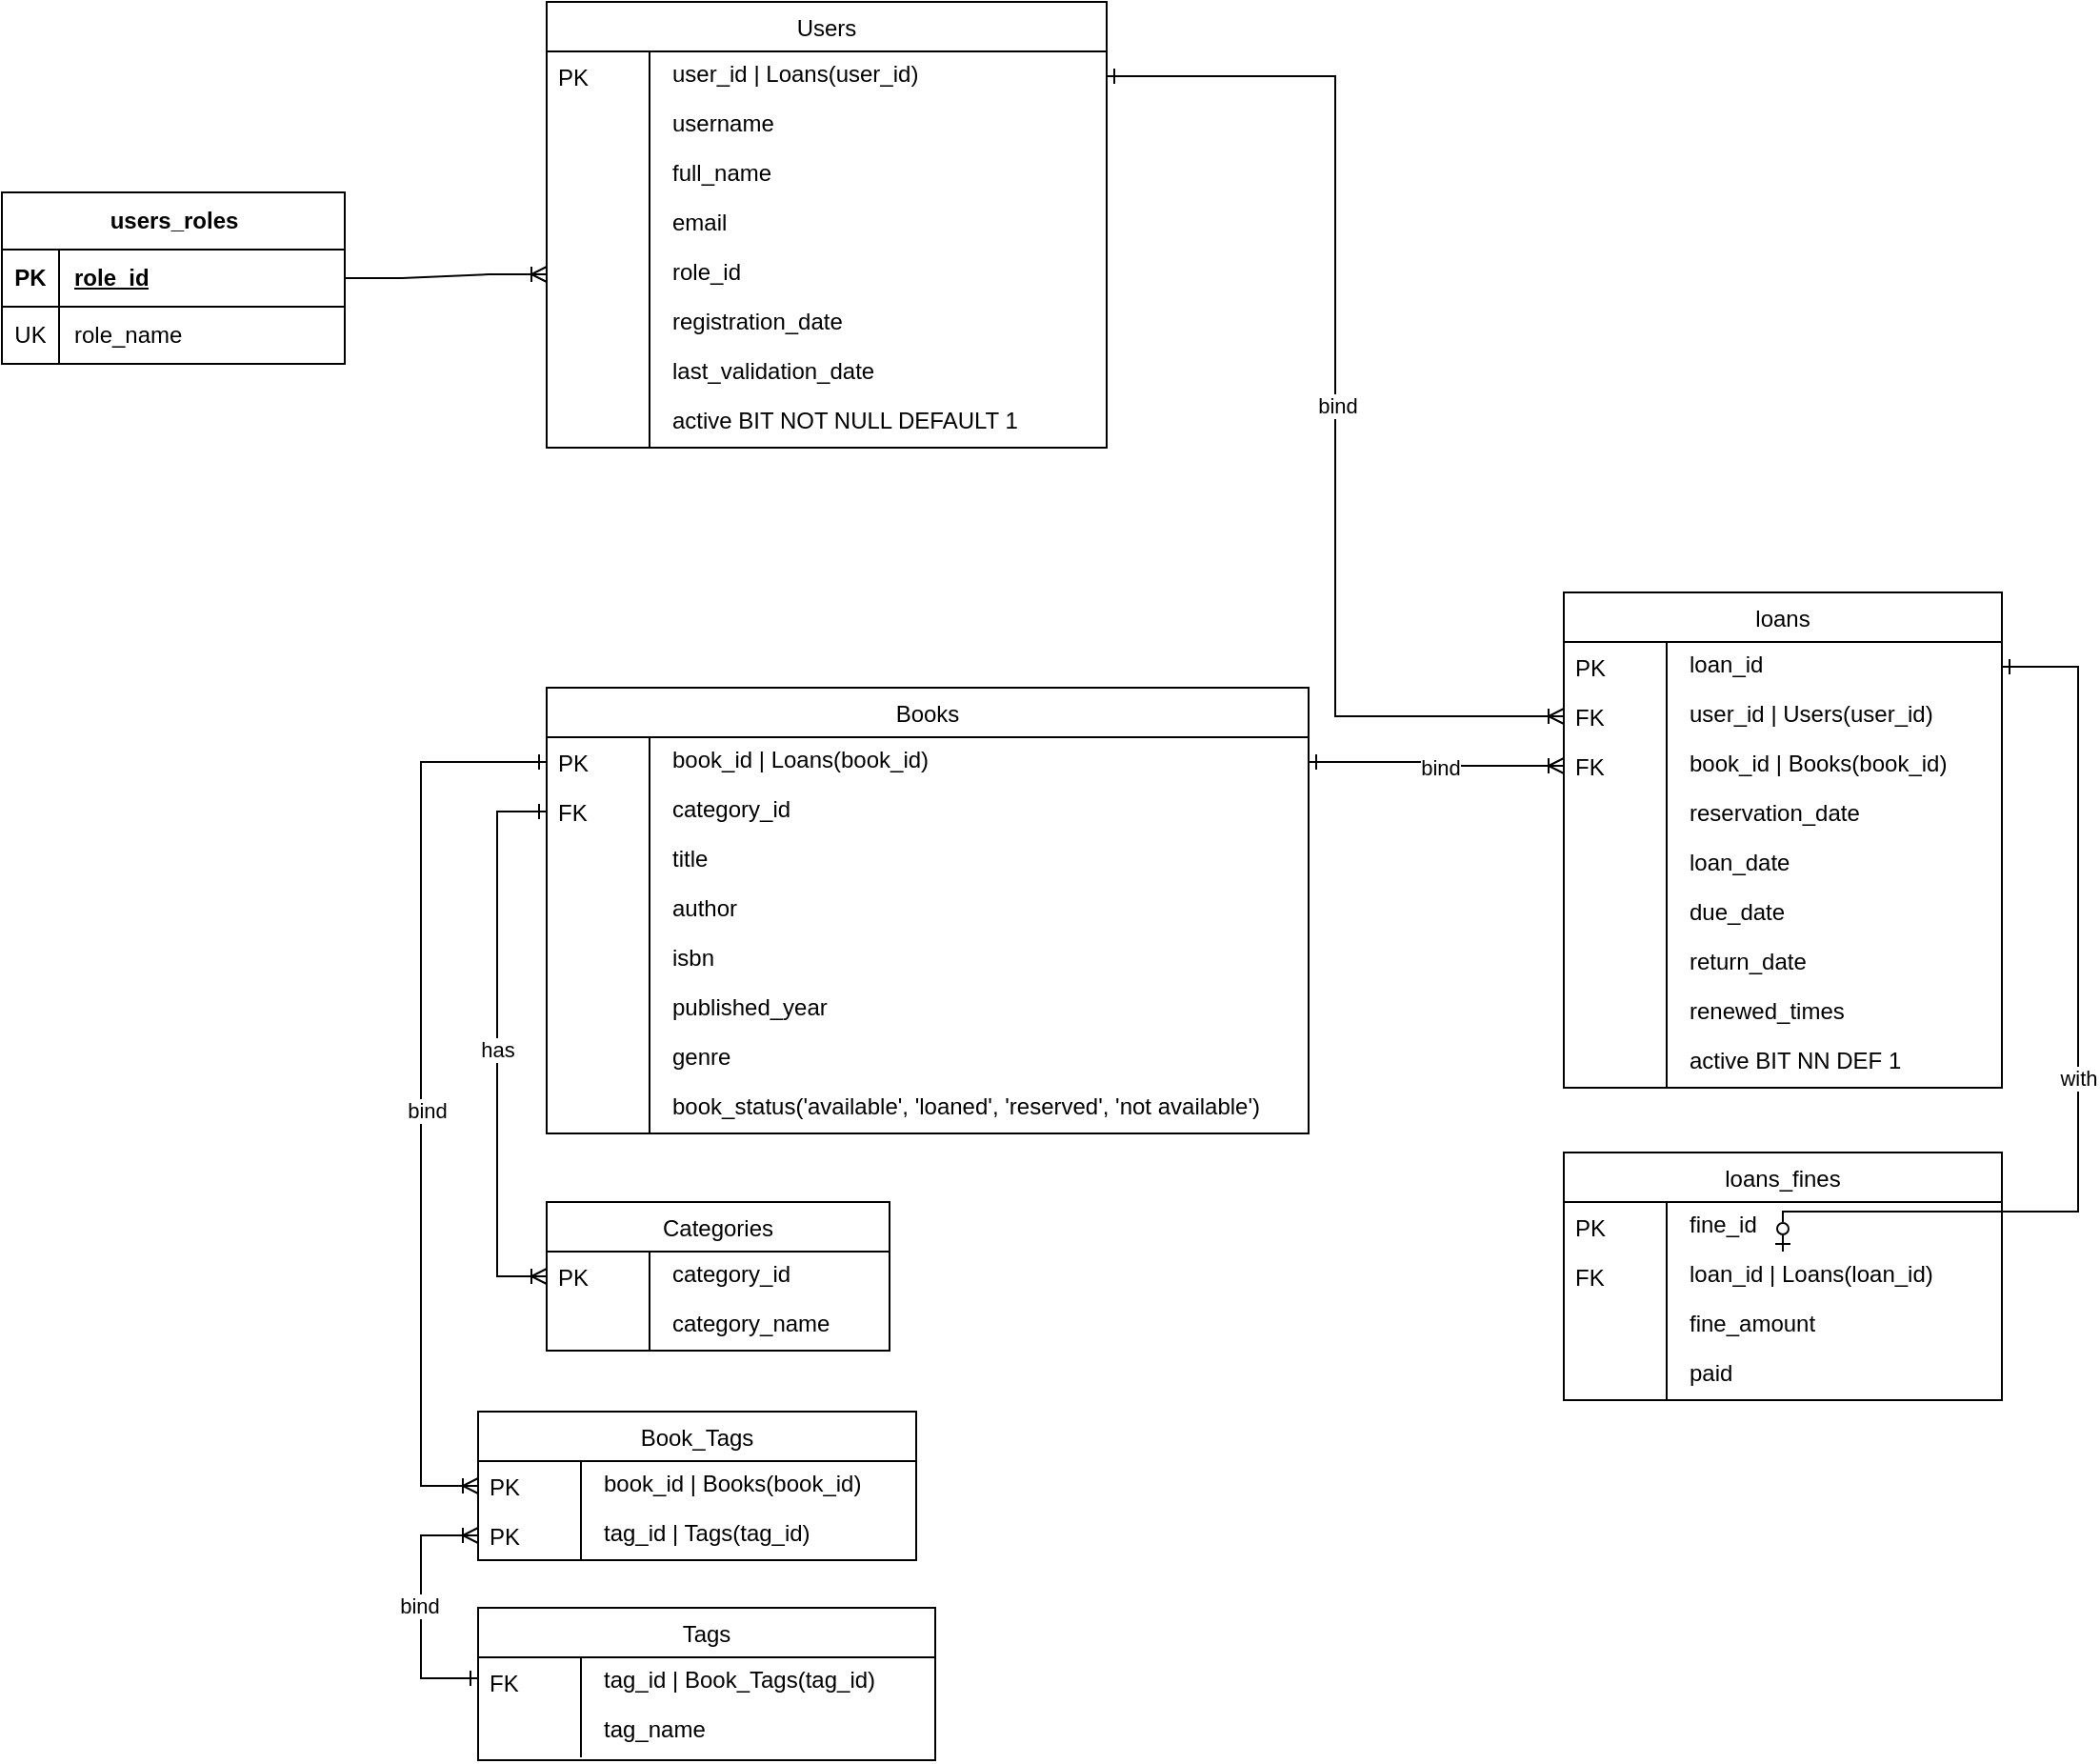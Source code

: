 <mxfile version="22.1.4" type="github">
  <diagram name="Page-1" id="wPOBaZBZE7tNI7YUTWre">
    <mxGraphModel dx="1365" dy="865" grid="1" gridSize="10" guides="1" tooltips="1" connect="1" arrows="1" fold="1" page="1" pageScale="1" pageWidth="850" pageHeight="1100" math="0" shadow="0">
      <root>
        <mxCell id="0" />
        <mxCell id="1" parent="0" />
        <mxCell id="IFfx8L1EMS8ojiexpwJk-1" value="Users" style="swimlane;fontStyle=0;childLayout=stackLayout;horizontal=1;startSize=26;fillColor=default;horizontalStack=0;resizeParent=1;resizeLast=0;collapsible=1;marginBottom=0;swimlaneFillColor=default;align=center;" parent="1" vertex="1">
          <mxGeometry x="556" y="30" width="294" height="234" as="geometry" />
        </mxCell>
        <mxCell id="IFfx8L1EMS8ojiexpwJk-2" value="user_id | Loans(user_id)" style="shape=partialRectangle;top=0;left=0;right=0;bottom=0;align=left;verticalAlign=top;spacingTop=-2;fillColor=none;spacingLeft=64;spacingRight=4;overflow=hidden;rotatable=0;points=[[0,0.5],[1,0.5]];portConstraint=eastwest;dropTarget=0;" parent="IFfx8L1EMS8ojiexpwJk-1" vertex="1">
          <mxGeometry y="26" width="294" height="26" as="geometry" />
        </mxCell>
        <mxCell id="IFfx8L1EMS8ojiexpwJk-3" value="PK" style="shape=partialRectangle;top=0;left=0;bottom=0;fillColor=none;align=left;verticalAlign=middle;spacingLeft=4;spacingRight=4;overflow=hidden;rotatable=180;points=[];portConstraint=eastwest;part=1;" parent="IFfx8L1EMS8ojiexpwJk-2" vertex="1" connectable="0">
          <mxGeometry width="54" height="26" as="geometry" />
        </mxCell>
        <mxCell id="IFfx8L1EMS8ojiexpwJk-4" value="username" style="shape=partialRectangle;top=0;left=0;right=0;bottom=0;align=left;verticalAlign=top;spacingTop=-2;fillColor=none;spacingLeft=64;spacingRight=4;overflow=hidden;rotatable=0;points=[[0,0.5],[1,0.5]];portConstraint=eastwest;dropTarget=0;" parent="IFfx8L1EMS8ojiexpwJk-1" vertex="1">
          <mxGeometry y="52" width="294" height="26" as="geometry" />
        </mxCell>
        <mxCell id="IFfx8L1EMS8ojiexpwJk-5" value="" style="shape=partialRectangle;top=0;left=0;bottom=0;fillColor=none;align=left;verticalAlign=middle;spacingLeft=4;spacingRight=4;overflow=hidden;rotatable=180;points=[];portConstraint=eastwest;part=1;" parent="IFfx8L1EMS8ojiexpwJk-4" vertex="1" connectable="0">
          <mxGeometry width="54" height="26" as="geometry" />
        </mxCell>
        <mxCell id="IFfx8L1EMS8ojiexpwJk-6" value="full_name" style="shape=partialRectangle;top=0;left=0;right=0;bottom=0;align=left;verticalAlign=top;spacingTop=-2;fillColor=none;spacingLeft=64;spacingRight=4;overflow=hidden;rotatable=0;points=[[0,0.5],[1,0.5]];portConstraint=eastwest;dropTarget=0;" parent="IFfx8L1EMS8ojiexpwJk-1" vertex="1">
          <mxGeometry y="78" width="294" height="26" as="geometry" />
        </mxCell>
        <mxCell id="IFfx8L1EMS8ojiexpwJk-7" value="" style="shape=partialRectangle;top=0;left=0;bottom=0;fillColor=none;align=left;verticalAlign=middle;spacingLeft=4;spacingRight=4;overflow=hidden;rotatable=180;points=[];portConstraint=eastwest;part=1;" parent="IFfx8L1EMS8ojiexpwJk-6" vertex="1" connectable="0">
          <mxGeometry width="54" height="26" as="geometry" />
        </mxCell>
        <mxCell id="IFfx8L1EMS8ojiexpwJk-8" value="email" style="shape=partialRectangle;top=0;left=0;right=0;bottom=0;align=left;verticalAlign=top;spacingTop=-2;fillColor=none;spacingLeft=64;spacingRight=4;overflow=hidden;rotatable=0;points=[[0,0.5],[1,0.5]];portConstraint=eastwest;dropTarget=0;" parent="IFfx8L1EMS8ojiexpwJk-1" vertex="1">
          <mxGeometry y="104" width="294" height="26" as="geometry" />
        </mxCell>
        <mxCell id="IFfx8L1EMS8ojiexpwJk-9" value="" style="shape=partialRectangle;top=0;left=0;bottom=0;fillColor=none;align=left;verticalAlign=middle;spacingLeft=4;spacingRight=4;overflow=hidden;rotatable=180;points=[];portConstraint=eastwest;part=1;" parent="IFfx8L1EMS8ojiexpwJk-8" vertex="1" connectable="0">
          <mxGeometry width="54" height="26" as="geometry" />
        </mxCell>
        <mxCell id="IFfx8L1EMS8ojiexpwJk-12" value="role_id" style="shape=partialRectangle;top=0;left=0;right=0;bottom=0;align=left;verticalAlign=top;spacingTop=-2;fillColor=none;spacingLeft=64;spacingRight=4;overflow=hidden;rotatable=0;points=[[0,0.5],[1,0.5]];portConstraint=eastwest;dropTarget=0;" parent="IFfx8L1EMS8ojiexpwJk-1" vertex="1">
          <mxGeometry y="130" width="294" height="26" as="geometry" />
        </mxCell>
        <mxCell id="IFfx8L1EMS8ojiexpwJk-13" value="" style="shape=partialRectangle;top=0;left=0;bottom=0;fillColor=none;align=left;verticalAlign=middle;spacingLeft=4;spacingRight=4;overflow=hidden;rotatable=180;points=[];portConstraint=eastwest;part=1;" parent="IFfx8L1EMS8ojiexpwJk-12" vertex="1" connectable="0">
          <mxGeometry width="54" height="26" as="geometry" />
        </mxCell>
        <mxCell id="IFfx8L1EMS8ojiexpwJk-14" value="registration_date" style="shape=partialRectangle;top=0;left=0;right=0;bottom=0;align=left;verticalAlign=top;spacingTop=-2;fillColor=none;spacingLeft=64;spacingRight=4;overflow=hidden;rotatable=0;points=[[0,0.5],[1,0.5]];portConstraint=eastwest;dropTarget=0;" parent="IFfx8L1EMS8ojiexpwJk-1" vertex="1">
          <mxGeometry y="156" width="294" height="26" as="geometry" />
        </mxCell>
        <mxCell id="IFfx8L1EMS8ojiexpwJk-15" value="" style="shape=partialRectangle;top=0;left=0;bottom=0;fillColor=none;align=left;verticalAlign=middle;spacingLeft=4;spacingRight=4;overflow=hidden;rotatable=180;points=[];portConstraint=eastwest;part=1;" parent="IFfx8L1EMS8ojiexpwJk-14" vertex="1" connectable="0">
          <mxGeometry width="54" height="26" as="geometry" />
        </mxCell>
        <mxCell id="IFfx8L1EMS8ojiexpwJk-16" value="last_validation_date" style="shape=partialRectangle;top=0;left=0;right=0;bottom=0;align=left;verticalAlign=top;spacingTop=-2;fillColor=none;spacingLeft=64;spacingRight=4;overflow=hidden;rotatable=0;points=[[0,0.5],[1,0.5]];portConstraint=eastwest;dropTarget=0;" parent="IFfx8L1EMS8ojiexpwJk-1" vertex="1">
          <mxGeometry y="182" width="294" height="26" as="geometry" />
        </mxCell>
        <mxCell id="IFfx8L1EMS8ojiexpwJk-17" value="" style="shape=partialRectangle;top=0;left=0;bottom=0;fillColor=none;align=left;verticalAlign=middle;spacingLeft=4;spacingRight=4;overflow=hidden;rotatable=180;points=[];portConstraint=eastwest;part=1;" parent="IFfx8L1EMS8ojiexpwJk-16" vertex="1" connectable="0">
          <mxGeometry width="54" height="26" as="geometry" />
        </mxCell>
        <mxCell id="11Q7cU7Zq2iq46txpzJz-1" value="active BIT NOT NULL DEFAULT 1" style="shape=partialRectangle;top=0;left=0;right=0;bottom=0;align=left;verticalAlign=top;spacingTop=-2;fillColor=none;spacingLeft=64;spacingRight=4;overflow=hidden;rotatable=0;points=[[0,0.5],[1,0.5]];portConstraint=eastwest;dropTarget=0;" vertex="1" parent="IFfx8L1EMS8ojiexpwJk-1">
          <mxGeometry y="208" width="294" height="26" as="geometry" />
        </mxCell>
        <mxCell id="11Q7cU7Zq2iq46txpzJz-2" value="" style="shape=partialRectangle;top=0;left=0;bottom=0;fillColor=none;align=left;verticalAlign=middle;spacingLeft=4;spacingRight=4;overflow=hidden;rotatable=180;points=[];portConstraint=eastwest;part=1;" vertex="1" connectable="0" parent="11Q7cU7Zq2iq46txpzJz-1">
          <mxGeometry width="54" height="26" as="geometry" />
        </mxCell>
        <mxCell id="IFfx8L1EMS8ojiexpwJk-20" value="Books" style="swimlane;fontStyle=0;childLayout=stackLayout;horizontal=1;startSize=26;fillColor=default;horizontalStack=0;resizeParent=1;resizeLast=0;collapsible=1;marginBottom=0;swimlaneFillColor=default;align=center;" parent="1" vertex="1">
          <mxGeometry x="556" y="390" width="400" height="234" as="geometry" />
        </mxCell>
        <mxCell id="IFfx8L1EMS8ojiexpwJk-21" value="book_id | Loans(book_id)" style="shape=partialRectangle;top=0;left=0;right=0;bottom=0;align=left;verticalAlign=top;spacingTop=-2;fillColor=none;spacingLeft=64;spacingRight=4;overflow=hidden;rotatable=0;points=[[0,0.5],[1,0.5]];portConstraint=eastwest;dropTarget=0;" parent="IFfx8L1EMS8ojiexpwJk-20" vertex="1">
          <mxGeometry y="26" width="400" height="26" as="geometry" />
        </mxCell>
        <mxCell id="IFfx8L1EMS8ojiexpwJk-22" value="PK" style="shape=partialRectangle;top=0;left=0;bottom=0;fillColor=none;align=left;verticalAlign=middle;spacingLeft=4;spacingRight=4;overflow=hidden;rotatable=180;points=[];portConstraint=eastwest;part=1;" parent="IFfx8L1EMS8ojiexpwJk-21" vertex="1" connectable="0">
          <mxGeometry width="54" height="26" as="geometry" />
        </mxCell>
        <mxCell id="PrtX7hDFaPL1FRTSaG6n-14" value="category_id" style="shape=partialRectangle;top=0;left=0;right=0;bottom=0;align=left;verticalAlign=top;spacingTop=-2;fillColor=none;spacingLeft=64;spacingRight=4;overflow=hidden;rotatable=0;points=[[0,0.5],[1,0.5]];portConstraint=eastwest;dropTarget=0;" parent="IFfx8L1EMS8ojiexpwJk-20" vertex="1">
          <mxGeometry y="52" width="400" height="26" as="geometry" />
        </mxCell>
        <mxCell id="PrtX7hDFaPL1FRTSaG6n-15" value="FK" style="shape=partialRectangle;top=0;left=0;bottom=0;fillColor=none;align=left;verticalAlign=middle;spacingLeft=4;spacingRight=4;overflow=hidden;rotatable=180;points=[];portConstraint=eastwest;part=1;" parent="PrtX7hDFaPL1FRTSaG6n-14" vertex="1" connectable="0">
          <mxGeometry width="54" height="26" as="geometry" />
        </mxCell>
        <mxCell id="IFfx8L1EMS8ojiexpwJk-23" value="title" style="shape=partialRectangle;top=0;left=0;right=0;bottom=0;align=left;verticalAlign=top;spacingTop=-2;fillColor=none;spacingLeft=64;spacingRight=4;overflow=hidden;rotatable=0;points=[[0,0.5],[1,0.5]];portConstraint=eastwest;dropTarget=0;" parent="IFfx8L1EMS8ojiexpwJk-20" vertex="1">
          <mxGeometry y="78" width="400" height="26" as="geometry" />
        </mxCell>
        <mxCell id="IFfx8L1EMS8ojiexpwJk-24" value="" style="shape=partialRectangle;top=0;left=0;bottom=0;fillColor=none;align=left;verticalAlign=middle;spacingLeft=4;spacingRight=4;overflow=hidden;rotatable=180;points=[];portConstraint=eastwest;part=1;" parent="IFfx8L1EMS8ojiexpwJk-23" vertex="1" connectable="0">
          <mxGeometry width="54" height="26" as="geometry" />
        </mxCell>
        <mxCell id="IFfx8L1EMS8ojiexpwJk-25" value="author" style="shape=partialRectangle;top=0;left=0;right=0;bottom=0;align=left;verticalAlign=top;spacingTop=-2;fillColor=none;spacingLeft=64;spacingRight=4;overflow=hidden;rotatable=0;points=[[0,0.5],[1,0.5]];portConstraint=eastwest;dropTarget=0;" parent="IFfx8L1EMS8ojiexpwJk-20" vertex="1">
          <mxGeometry y="104" width="400" height="26" as="geometry" />
        </mxCell>
        <mxCell id="IFfx8L1EMS8ojiexpwJk-26" value="" style="shape=partialRectangle;top=0;left=0;bottom=0;fillColor=none;align=left;verticalAlign=middle;spacingLeft=4;spacingRight=4;overflow=hidden;rotatable=180;points=[];portConstraint=eastwest;part=1;" parent="IFfx8L1EMS8ojiexpwJk-25" vertex="1" connectable="0">
          <mxGeometry width="54" height="26" as="geometry" />
        </mxCell>
        <mxCell id="IFfx8L1EMS8ojiexpwJk-27" value="isbn" style="shape=partialRectangle;top=0;left=0;right=0;bottom=0;align=left;verticalAlign=top;spacingTop=-2;fillColor=none;spacingLeft=64;spacingRight=4;overflow=hidden;rotatable=0;points=[[0,0.5],[1,0.5]];portConstraint=eastwest;dropTarget=0;" parent="IFfx8L1EMS8ojiexpwJk-20" vertex="1">
          <mxGeometry y="130" width="400" height="26" as="geometry" />
        </mxCell>
        <mxCell id="IFfx8L1EMS8ojiexpwJk-28" value="" style="shape=partialRectangle;top=0;left=0;bottom=0;fillColor=none;align=left;verticalAlign=middle;spacingLeft=4;spacingRight=4;overflow=hidden;rotatable=180;points=[];portConstraint=eastwest;part=1;" parent="IFfx8L1EMS8ojiexpwJk-27" vertex="1" connectable="0">
          <mxGeometry width="54" height="26" as="geometry" />
        </mxCell>
        <mxCell id="IFfx8L1EMS8ojiexpwJk-29" value="published_year" style="shape=partialRectangle;top=0;left=0;right=0;bottom=0;align=left;verticalAlign=top;spacingTop=-2;fillColor=none;spacingLeft=64;spacingRight=4;overflow=hidden;rotatable=0;points=[[0,0.5],[1,0.5]];portConstraint=eastwest;dropTarget=0;" parent="IFfx8L1EMS8ojiexpwJk-20" vertex="1">
          <mxGeometry y="156" width="400" height="26" as="geometry" />
        </mxCell>
        <mxCell id="IFfx8L1EMS8ojiexpwJk-30" value="" style="shape=partialRectangle;top=0;left=0;bottom=0;fillColor=none;align=left;verticalAlign=middle;spacingLeft=4;spacingRight=4;overflow=hidden;rotatable=180;points=[];portConstraint=eastwest;part=1;" parent="IFfx8L1EMS8ojiexpwJk-29" vertex="1" connectable="0">
          <mxGeometry width="54" height="26" as="geometry" />
        </mxCell>
        <mxCell id="IFfx8L1EMS8ojiexpwJk-31" value="genre" style="shape=partialRectangle;top=0;left=0;right=0;bottom=0;align=left;verticalAlign=top;spacingTop=-2;fillColor=none;spacingLeft=64;spacingRight=4;overflow=hidden;rotatable=0;points=[[0,0.5],[1,0.5]];portConstraint=eastwest;dropTarget=0;" parent="IFfx8L1EMS8ojiexpwJk-20" vertex="1">
          <mxGeometry y="182" width="400" height="26" as="geometry" />
        </mxCell>
        <mxCell id="IFfx8L1EMS8ojiexpwJk-32" value="" style="shape=partialRectangle;top=0;left=0;bottom=0;fillColor=none;align=left;verticalAlign=middle;spacingLeft=4;spacingRight=4;overflow=hidden;rotatable=180;points=[];portConstraint=eastwest;part=1;" parent="IFfx8L1EMS8ojiexpwJk-31" vertex="1" connectable="0">
          <mxGeometry width="54" height="26" as="geometry" />
        </mxCell>
        <mxCell id="IFfx8L1EMS8ojiexpwJk-33" value="book_status(&#39;available&#39;, &#39;loaned&#39;, &#39;reserved&#39;, &#39;not available&#39;)" style="shape=partialRectangle;top=0;left=0;right=0;bottom=0;align=left;verticalAlign=top;spacingTop=-2;fillColor=none;spacingLeft=64;spacingRight=4;overflow=hidden;rotatable=0;points=[[0,0.5],[1,0.5]];portConstraint=eastwest;dropTarget=0;" parent="IFfx8L1EMS8ojiexpwJk-20" vertex="1">
          <mxGeometry y="208" width="400" height="26" as="geometry" />
        </mxCell>
        <mxCell id="IFfx8L1EMS8ojiexpwJk-34" value="" style="shape=partialRectangle;top=0;left=0;bottom=0;fillColor=none;align=left;verticalAlign=middle;spacingLeft=4;spacingRight=4;overflow=hidden;rotatable=180;points=[];portConstraint=eastwest;part=1;" parent="IFfx8L1EMS8ojiexpwJk-33" vertex="1" connectable="0">
          <mxGeometry width="54" height="26" as="geometry" />
        </mxCell>
        <mxCell id="IFfx8L1EMS8ojiexpwJk-37" value="loans" style="swimlane;fontStyle=0;childLayout=stackLayout;horizontal=1;startSize=26;fillColor=default;horizontalStack=0;resizeParent=1;resizeLast=0;collapsible=1;marginBottom=0;swimlaneFillColor=default;align=center;" parent="1" vertex="1">
          <mxGeometry x="1090" y="340" width="230" height="260" as="geometry" />
        </mxCell>
        <mxCell id="IFfx8L1EMS8ojiexpwJk-38" value="loan_id" style="shape=partialRectangle;top=0;left=0;right=0;bottom=0;align=left;verticalAlign=top;spacingTop=-2;fillColor=none;spacingLeft=64;spacingRight=4;overflow=hidden;rotatable=0;points=[[0,0.5],[1,0.5]];portConstraint=eastwest;dropTarget=0;" parent="IFfx8L1EMS8ojiexpwJk-37" vertex="1">
          <mxGeometry y="26" width="230" height="26" as="geometry" />
        </mxCell>
        <mxCell id="IFfx8L1EMS8ojiexpwJk-39" value="PK" style="shape=partialRectangle;top=0;left=0;bottom=0;fillColor=none;align=left;verticalAlign=middle;spacingLeft=4;spacingRight=4;overflow=hidden;rotatable=180;points=[];portConstraint=eastwest;part=1;" parent="IFfx8L1EMS8ojiexpwJk-38" vertex="1" connectable="0">
          <mxGeometry width="54" height="26" as="geometry" />
        </mxCell>
        <mxCell id="IFfx8L1EMS8ojiexpwJk-40" value="user_id | Users(user_id)" style="shape=partialRectangle;top=0;left=0;right=0;bottom=0;align=left;verticalAlign=top;spacingTop=-2;fillColor=none;spacingLeft=64;spacingRight=4;overflow=hidden;rotatable=0;points=[[0,0.5],[1,0.5]];portConstraint=eastwest;dropTarget=0;" parent="IFfx8L1EMS8ojiexpwJk-37" vertex="1">
          <mxGeometry y="52" width="230" height="26" as="geometry" />
        </mxCell>
        <mxCell id="IFfx8L1EMS8ojiexpwJk-41" value="FK" style="shape=partialRectangle;top=0;left=0;bottom=0;fillColor=none;align=left;verticalAlign=middle;spacingLeft=4;spacingRight=4;overflow=hidden;rotatable=180;points=[];portConstraint=eastwest;part=1;" parent="IFfx8L1EMS8ojiexpwJk-40" vertex="1" connectable="0">
          <mxGeometry width="54" height="26" as="geometry" />
        </mxCell>
        <mxCell id="IFfx8L1EMS8ojiexpwJk-42" value="book_id | Books(book_id)" style="shape=partialRectangle;top=0;left=0;right=0;bottom=0;align=left;verticalAlign=top;spacingTop=-2;fillColor=none;spacingLeft=64;spacingRight=4;overflow=hidden;rotatable=0;points=[[0,0.5],[1,0.5]];portConstraint=eastwest;dropTarget=0;" parent="IFfx8L1EMS8ojiexpwJk-37" vertex="1">
          <mxGeometry y="78" width="230" height="26" as="geometry" />
        </mxCell>
        <mxCell id="IFfx8L1EMS8ojiexpwJk-43" value="FK" style="shape=partialRectangle;top=0;left=0;bottom=0;fillColor=none;align=left;verticalAlign=middle;spacingLeft=4;spacingRight=4;overflow=hidden;rotatable=180;points=[];portConstraint=eastwest;part=1;" parent="IFfx8L1EMS8ojiexpwJk-42" vertex="1" connectable="0">
          <mxGeometry width="54" height="26" as="geometry" />
        </mxCell>
        <mxCell id="11Q7cU7Zq2iq46txpzJz-19" value="reservation_date" style="shape=partialRectangle;top=0;left=0;right=0;bottom=0;align=left;verticalAlign=top;spacingTop=-2;fillColor=none;spacingLeft=64;spacingRight=4;overflow=hidden;rotatable=0;points=[[0,0.5],[1,0.5]];portConstraint=eastwest;dropTarget=0;" vertex="1" parent="IFfx8L1EMS8ojiexpwJk-37">
          <mxGeometry y="104" width="230" height="26" as="geometry" />
        </mxCell>
        <mxCell id="11Q7cU7Zq2iq46txpzJz-20" value="" style="shape=partialRectangle;top=0;left=0;bottom=0;fillColor=none;align=left;verticalAlign=middle;spacingLeft=4;spacingRight=4;overflow=hidden;rotatable=180;points=[];portConstraint=eastwest;part=1;" vertex="1" connectable="0" parent="11Q7cU7Zq2iq46txpzJz-19">
          <mxGeometry width="54" height="26" as="geometry" />
        </mxCell>
        <mxCell id="IFfx8L1EMS8ojiexpwJk-44" value="loan_date" style="shape=partialRectangle;top=0;left=0;right=0;bottom=0;align=left;verticalAlign=top;spacingTop=-2;fillColor=none;spacingLeft=64;spacingRight=4;overflow=hidden;rotatable=0;points=[[0,0.5],[1,0.5]];portConstraint=eastwest;dropTarget=0;" parent="IFfx8L1EMS8ojiexpwJk-37" vertex="1">
          <mxGeometry y="130" width="230" height="26" as="geometry" />
        </mxCell>
        <mxCell id="IFfx8L1EMS8ojiexpwJk-45" value="" style="shape=partialRectangle;top=0;left=0;bottom=0;fillColor=none;align=left;verticalAlign=middle;spacingLeft=4;spacingRight=4;overflow=hidden;rotatable=180;points=[];portConstraint=eastwest;part=1;" parent="IFfx8L1EMS8ojiexpwJk-44" vertex="1" connectable="0">
          <mxGeometry width="54" height="26" as="geometry" />
        </mxCell>
        <mxCell id="IFfx8L1EMS8ojiexpwJk-46" value="due_date" style="shape=partialRectangle;top=0;left=0;right=0;bottom=0;align=left;verticalAlign=top;spacingTop=-2;fillColor=none;spacingLeft=64;spacingRight=4;overflow=hidden;rotatable=0;points=[[0,0.5],[1,0.5]];portConstraint=eastwest;dropTarget=0;" parent="IFfx8L1EMS8ojiexpwJk-37" vertex="1">
          <mxGeometry y="156" width="230" height="26" as="geometry" />
        </mxCell>
        <mxCell id="IFfx8L1EMS8ojiexpwJk-47" value="" style="shape=partialRectangle;top=0;left=0;bottom=0;fillColor=none;align=left;verticalAlign=middle;spacingLeft=4;spacingRight=4;overflow=hidden;rotatable=180;points=[];portConstraint=eastwest;part=1;" parent="IFfx8L1EMS8ojiexpwJk-46" vertex="1" connectable="0">
          <mxGeometry width="54" height="26" as="geometry" />
        </mxCell>
        <mxCell id="IFfx8L1EMS8ojiexpwJk-48" value="return_date" style="shape=partialRectangle;top=0;left=0;right=0;bottom=0;align=left;verticalAlign=top;spacingTop=-2;fillColor=none;spacingLeft=64;spacingRight=4;overflow=hidden;rotatable=0;points=[[0,0.5],[1,0.5]];portConstraint=eastwest;dropTarget=0;" parent="IFfx8L1EMS8ojiexpwJk-37" vertex="1">
          <mxGeometry y="182" width="230" height="26" as="geometry" />
        </mxCell>
        <mxCell id="IFfx8L1EMS8ojiexpwJk-49" value="" style="shape=partialRectangle;top=0;left=0;bottom=0;fillColor=none;align=left;verticalAlign=middle;spacingLeft=4;spacingRight=4;overflow=hidden;rotatable=180;points=[];portConstraint=eastwest;part=1;" parent="IFfx8L1EMS8ojiexpwJk-48" vertex="1" connectable="0">
          <mxGeometry width="54" height="26" as="geometry" />
        </mxCell>
        <mxCell id="IFfx8L1EMS8ojiexpwJk-50" value="renewed_times" style="shape=partialRectangle;top=0;left=0;right=0;bottom=0;align=left;verticalAlign=top;spacingTop=-2;fillColor=none;spacingLeft=64;spacingRight=4;overflow=hidden;rotatable=0;points=[[0,0.5],[1,0.5]];portConstraint=eastwest;dropTarget=0;" parent="IFfx8L1EMS8ojiexpwJk-37" vertex="1">
          <mxGeometry y="208" width="230" height="26" as="geometry" />
        </mxCell>
        <mxCell id="IFfx8L1EMS8ojiexpwJk-51" value="" style="shape=partialRectangle;top=0;left=0;bottom=0;fillColor=none;align=left;verticalAlign=middle;spacingLeft=4;spacingRight=4;overflow=hidden;rotatable=180;points=[];portConstraint=eastwest;part=1;" parent="IFfx8L1EMS8ojiexpwJk-50" vertex="1" connectable="0">
          <mxGeometry width="54" height="26" as="geometry" />
        </mxCell>
        <mxCell id="11Q7cU7Zq2iq46txpzJz-17" value="active BIT NN DEF 1" style="shape=partialRectangle;top=0;left=0;right=0;bottom=0;align=left;verticalAlign=top;spacingTop=-2;fillColor=none;spacingLeft=64;spacingRight=4;overflow=hidden;rotatable=0;points=[[0,0.5],[1,0.5]];portConstraint=eastwest;dropTarget=0;" vertex="1" parent="IFfx8L1EMS8ojiexpwJk-37">
          <mxGeometry y="234" width="230" height="26" as="geometry" />
        </mxCell>
        <mxCell id="11Q7cU7Zq2iq46txpzJz-18" value="" style="shape=partialRectangle;top=0;left=0;bottom=0;fillColor=none;align=left;verticalAlign=middle;spacingLeft=4;spacingRight=4;overflow=hidden;rotatable=180;points=[];portConstraint=eastwest;part=1;" vertex="1" connectable="0" parent="11Q7cU7Zq2iq46txpzJz-17">
          <mxGeometry width="54" height="26" as="geometry" />
        </mxCell>
        <mxCell id="IFfx8L1EMS8ojiexpwJk-67" value="loans_fines" style="swimlane;fontStyle=0;childLayout=stackLayout;horizontal=1;startSize=26;fillColor=default;horizontalStack=0;resizeParent=1;resizeLast=0;collapsible=1;marginBottom=0;swimlaneFillColor=default;align=center;" parent="1" vertex="1">
          <mxGeometry x="1090" y="634" width="230" height="130" as="geometry" />
        </mxCell>
        <mxCell id="IFfx8L1EMS8ojiexpwJk-68" value="fine_id" style="shape=partialRectangle;top=0;left=0;right=0;bottom=0;align=left;verticalAlign=top;spacingTop=-2;fillColor=none;spacingLeft=64;spacingRight=4;overflow=hidden;rotatable=0;points=[[0,0.5],[1,0.5]];portConstraint=eastwest;dropTarget=0;" parent="IFfx8L1EMS8ojiexpwJk-67" vertex="1">
          <mxGeometry y="26" width="230" height="26" as="geometry" />
        </mxCell>
        <mxCell id="IFfx8L1EMS8ojiexpwJk-69" value="PK" style="shape=partialRectangle;top=0;left=0;bottom=0;fillColor=none;align=left;verticalAlign=middle;spacingLeft=4;spacingRight=4;overflow=hidden;rotatable=180;points=[];portConstraint=eastwest;part=1;" parent="IFfx8L1EMS8ojiexpwJk-68" vertex="1" connectable="0">
          <mxGeometry width="54" height="26" as="geometry" />
        </mxCell>
        <mxCell id="IFfx8L1EMS8ojiexpwJk-70" value="loan_id | Loans(loan_id)" style="shape=partialRectangle;top=0;left=0;right=0;bottom=0;align=left;verticalAlign=top;spacingTop=-2;fillColor=none;spacingLeft=64;spacingRight=4;overflow=hidden;rotatable=0;points=[[0,0.5],[1,0.5]];portConstraint=eastwest;dropTarget=0;" parent="IFfx8L1EMS8ojiexpwJk-67" vertex="1">
          <mxGeometry y="52" width="230" height="26" as="geometry" />
        </mxCell>
        <mxCell id="IFfx8L1EMS8ojiexpwJk-71" value="FK" style="shape=partialRectangle;top=0;left=0;bottom=0;fillColor=none;align=left;verticalAlign=middle;spacingLeft=4;spacingRight=4;overflow=hidden;rotatable=180;points=[];portConstraint=eastwest;part=1;" parent="IFfx8L1EMS8ojiexpwJk-70" vertex="1" connectable="0">
          <mxGeometry width="54" height="26" as="geometry" />
        </mxCell>
        <mxCell id="IFfx8L1EMS8ojiexpwJk-72" value="fine_amount" style="shape=partialRectangle;top=0;left=0;right=0;bottom=0;align=left;verticalAlign=top;spacingTop=-2;fillColor=none;spacingLeft=64;spacingRight=4;overflow=hidden;rotatable=0;points=[[0,0.5],[1,0.5]];portConstraint=eastwest;dropTarget=0;" parent="IFfx8L1EMS8ojiexpwJk-67" vertex="1">
          <mxGeometry y="78" width="230" height="26" as="geometry" />
        </mxCell>
        <mxCell id="IFfx8L1EMS8ojiexpwJk-73" value="" style="shape=partialRectangle;top=0;left=0;bottom=0;fillColor=none;align=left;verticalAlign=middle;spacingLeft=4;spacingRight=4;overflow=hidden;rotatable=180;points=[];portConstraint=eastwest;part=1;" parent="IFfx8L1EMS8ojiexpwJk-72" vertex="1" connectable="0">
          <mxGeometry width="54" height="26" as="geometry" />
        </mxCell>
        <mxCell id="IFfx8L1EMS8ojiexpwJk-74" value="paid" style="shape=partialRectangle;top=0;left=0;right=0;bottom=0;align=left;verticalAlign=top;spacingTop=-2;fillColor=none;spacingLeft=64;spacingRight=4;overflow=hidden;rotatable=0;points=[[0,0.5],[1,0.5]];portConstraint=eastwest;dropTarget=0;" parent="IFfx8L1EMS8ojiexpwJk-67" vertex="1">
          <mxGeometry y="104" width="230" height="26" as="geometry" />
        </mxCell>
        <mxCell id="IFfx8L1EMS8ojiexpwJk-75" value="" style="shape=partialRectangle;top=0;left=0;bottom=0;fillColor=none;align=left;verticalAlign=middle;spacingLeft=4;spacingRight=4;overflow=hidden;rotatable=180;points=[];portConstraint=eastwest;part=1;" parent="IFfx8L1EMS8ojiexpwJk-74" vertex="1" connectable="0">
          <mxGeometry width="54" height="26" as="geometry" />
        </mxCell>
        <mxCell id="PrtX7hDFaPL1FRTSaG6n-5" style="edgeStyle=orthogonalEdgeStyle;rounded=0;orthogonalLoop=1;jettySize=auto;html=1;exitX=1;exitY=0.5;exitDx=0;exitDy=0;startArrow=ERone;startFill=0;endArrow=ERoneToMany;endFill=0;" parent="1" source="IFfx8L1EMS8ojiexpwJk-2" target="IFfx8L1EMS8ojiexpwJk-40" edge="1">
          <mxGeometry relative="1" as="geometry" />
        </mxCell>
        <mxCell id="PrtX7hDFaPL1FRTSaG6n-8" value="bind" style="edgeLabel;html=1;align=center;verticalAlign=middle;resizable=0;points=[];" parent="PrtX7hDFaPL1FRTSaG6n-5" vertex="1" connectable="0">
          <mxGeometry x="0.017" y="1" relative="1" as="geometry">
            <mxPoint as="offset" />
          </mxGeometry>
        </mxCell>
        <mxCell id="PrtX7hDFaPL1FRTSaG6n-6" style="edgeStyle=orthogonalEdgeStyle;rounded=0;orthogonalLoop=1;jettySize=auto;html=1;exitX=1;exitY=0.5;exitDx=0;exitDy=0;entryX=0;entryY=0.5;entryDx=0;entryDy=0;startArrow=ERone;startFill=0;endArrow=ERoneToMany;endFill=0;" parent="1" source="IFfx8L1EMS8ojiexpwJk-21" target="IFfx8L1EMS8ojiexpwJk-42" edge="1">
          <mxGeometry relative="1" as="geometry" />
        </mxCell>
        <mxCell id="PrtX7hDFaPL1FRTSaG6n-9" value="bind" style="edgeLabel;html=1;align=center;verticalAlign=middle;resizable=0;points=[];" parent="PrtX7hDFaPL1FRTSaG6n-6" vertex="1" connectable="0">
          <mxGeometry x="0.005" y="1" relative="1" as="geometry">
            <mxPoint x="1" y="1" as="offset" />
          </mxGeometry>
        </mxCell>
        <mxCell id="PrtX7hDFaPL1FRTSaG6n-16" value="Categories" style="swimlane;fontStyle=0;childLayout=stackLayout;horizontal=1;startSize=26;fillColor=default;horizontalStack=0;resizeParent=1;resizeLast=0;collapsible=1;marginBottom=0;swimlaneFillColor=default;align=center;" parent="1" vertex="1">
          <mxGeometry x="556" y="660" width="180" height="78" as="geometry" />
        </mxCell>
        <mxCell id="PrtX7hDFaPL1FRTSaG6n-17" value="category_id" style="shape=partialRectangle;top=0;left=0;right=0;bottom=0;align=left;verticalAlign=top;spacingTop=-2;fillColor=none;spacingLeft=64;spacingRight=4;overflow=hidden;rotatable=0;points=[[0,0.5],[1,0.5]];portConstraint=eastwest;dropTarget=0;" parent="PrtX7hDFaPL1FRTSaG6n-16" vertex="1">
          <mxGeometry y="26" width="180" height="26" as="geometry" />
        </mxCell>
        <mxCell id="PrtX7hDFaPL1FRTSaG6n-18" value="PK" style="shape=partialRectangle;top=0;left=0;bottom=0;fillColor=none;align=left;verticalAlign=middle;spacingLeft=4;spacingRight=4;overflow=hidden;rotatable=180;points=[];portConstraint=eastwest;part=1;" parent="PrtX7hDFaPL1FRTSaG6n-17" vertex="1" connectable="0">
          <mxGeometry width="54" height="26" as="geometry" />
        </mxCell>
        <mxCell id="PrtX7hDFaPL1FRTSaG6n-19" value="category_name" style="shape=partialRectangle;top=0;left=0;right=0;bottom=0;align=left;verticalAlign=top;spacingTop=-2;fillColor=none;spacingLeft=64;spacingRight=4;overflow=hidden;rotatable=0;points=[[0,0.5],[1,0.5]];portConstraint=eastwest;dropTarget=0;" parent="PrtX7hDFaPL1FRTSaG6n-16" vertex="1">
          <mxGeometry y="52" width="180" height="26" as="geometry" />
        </mxCell>
        <mxCell id="PrtX7hDFaPL1FRTSaG6n-20" value="" style="shape=partialRectangle;top=0;left=0;bottom=0;fillColor=none;align=left;verticalAlign=middle;spacingLeft=4;spacingRight=4;overflow=hidden;rotatable=180;points=[];portConstraint=eastwest;part=1;" parent="PrtX7hDFaPL1FRTSaG6n-19" vertex="1" connectable="0">
          <mxGeometry width="54" height="26" as="geometry" />
        </mxCell>
        <mxCell id="PrtX7hDFaPL1FRTSaG6n-21" style="edgeStyle=orthogonalEdgeStyle;rounded=0;orthogonalLoop=1;jettySize=auto;html=1;startArrow=ERone;startFill=0;endArrow=ERoneToMany;endFill=0;" parent="1" source="PrtX7hDFaPL1FRTSaG6n-14" target="PrtX7hDFaPL1FRTSaG6n-17" edge="1">
          <mxGeometry relative="1" as="geometry">
            <Array as="points">
              <mxPoint x="530" y="455" />
              <mxPoint x="530" y="699" />
            </Array>
          </mxGeometry>
        </mxCell>
        <mxCell id="PrtX7hDFaPL1FRTSaG6n-38" value="has" style="edgeLabel;html=1;align=center;verticalAlign=middle;resizable=0;points=[];" parent="PrtX7hDFaPL1FRTSaG6n-21" vertex="1" connectable="0">
          <mxGeometry x="0.017" relative="1" as="geometry">
            <mxPoint as="offset" />
          </mxGeometry>
        </mxCell>
        <mxCell id="PrtX7hDFaPL1FRTSaG6n-22" value="Tags" style="swimlane;fontStyle=0;childLayout=stackLayout;horizontal=1;startSize=26;fillColor=default;horizontalStack=0;resizeParent=1;resizeLast=0;collapsible=1;marginBottom=0;swimlaneFillColor=default;align=center;" parent="1" vertex="1">
          <mxGeometry x="520" y="873" width="240" height="80" as="geometry" />
        </mxCell>
        <mxCell id="PrtX7hDFaPL1FRTSaG6n-23" value="tag_id | Book_Tags(tag_id)" style="shape=partialRectangle;top=0;left=0;right=0;bottom=0;align=left;verticalAlign=top;spacingTop=-2;fillColor=none;spacingLeft=64;spacingRight=4;overflow=hidden;rotatable=0;points=[[0,0.5],[1,0.5]];portConstraint=eastwest;dropTarget=0;" parent="PrtX7hDFaPL1FRTSaG6n-22" vertex="1">
          <mxGeometry y="26" width="240" height="26" as="geometry" />
        </mxCell>
        <mxCell id="PrtX7hDFaPL1FRTSaG6n-24" value="FK" style="shape=partialRectangle;top=0;left=0;bottom=0;fillColor=none;align=left;verticalAlign=middle;spacingLeft=4;spacingRight=4;overflow=hidden;rotatable=180;points=[];portConstraint=eastwest;part=1;" parent="PrtX7hDFaPL1FRTSaG6n-23" vertex="1" connectable="0">
          <mxGeometry width="54" height="26" as="geometry" />
        </mxCell>
        <mxCell id="PrtX7hDFaPL1FRTSaG6n-25" value="tag_name" style="shape=partialRectangle;top=0;left=0;right=0;bottom=0;align=left;verticalAlign=top;spacingTop=-2;fillColor=none;spacingLeft=64;spacingRight=4;overflow=hidden;rotatable=0;points=[[0,0.5],[1,0.5]];portConstraint=eastwest;dropTarget=0;" parent="PrtX7hDFaPL1FRTSaG6n-22" vertex="1">
          <mxGeometry y="52" width="240" height="26" as="geometry" />
        </mxCell>
        <mxCell id="PrtX7hDFaPL1FRTSaG6n-26" value="" style="shape=partialRectangle;top=0;left=0;bottom=0;fillColor=none;align=left;verticalAlign=middle;spacingLeft=4;spacingRight=4;overflow=hidden;rotatable=180;points=[];portConstraint=eastwest;part=1;" parent="PrtX7hDFaPL1FRTSaG6n-25" vertex="1" connectable="0">
          <mxGeometry width="54" height="26" as="geometry" />
        </mxCell>
        <mxCell id="PrtX7hDFaPL1FRTSaG6n-29" value="Book_Tags" style="swimlane;fontStyle=0;childLayout=stackLayout;horizontal=1;startSize=26;fillColor=default;horizontalStack=0;resizeParent=1;resizeLast=0;collapsible=1;marginBottom=0;swimlaneFillColor=default;align=center;" parent="1" vertex="1">
          <mxGeometry x="520" y="770" width="230" height="78" as="geometry" />
        </mxCell>
        <mxCell id="PrtX7hDFaPL1FRTSaG6n-30" value="book_id | Books(book_id)" style="shape=partialRectangle;top=0;left=0;right=0;bottom=0;align=left;verticalAlign=top;spacingTop=-2;fillColor=none;spacingLeft=64;spacingRight=4;overflow=hidden;rotatable=0;points=[[0,0.5],[1,0.5]];portConstraint=eastwest;dropTarget=0;" parent="PrtX7hDFaPL1FRTSaG6n-29" vertex="1">
          <mxGeometry y="26" width="230" height="26" as="geometry" />
        </mxCell>
        <mxCell id="PrtX7hDFaPL1FRTSaG6n-31" value="PK" style="shape=partialRectangle;top=0;left=0;bottom=0;fillColor=none;align=left;verticalAlign=middle;spacingLeft=4;spacingRight=4;overflow=hidden;rotatable=180;points=[];portConstraint=eastwest;part=1;" parent="PrtX7hDFaPL1FRTSaG6n-30" vertex="1" connectable="0">
          <mxGeometry width="54" height="26" as="geometry" />
        </mxCell>
        <mxCell id="PrtX7hDFaPL1FRTSaG6n-32" value="tag_id | Tags(tag_id)" style="shape=partialRectangle;top=0;left=0;right=0;bottom=0;align=left;verticalAlign=top;spacingTop=-2;fillColor=none;spacingLeft=64;spacingRight=4;overflow=hidden;rotatable=0;points=[[0,0.5],[1,0.5]];portConstraint=eastwest;dropTarget=0;" parent="PrtX7hDFaPL1FRTSaG6n-29" vertex="1">
          <mxGeometry y="52" width="230" height="26" as="geometry" />
        </mxCell>
        <mxCell id="PrtX7hDFaPL1FRTSaG6n-33" value="PK" style="shape=partialRectangle;top=0;left=0;bottom=0;fillColor=none;align=left;verticalAlign=middle;spacingLeft=4;spacingRight=4;overflow=hidden;rotatable=180;points=[];portConstraint=eastwest;part=1;" parent="PrtX7hDFaPL1FRTSaG6n-32" vertex="1" connectable="0">
          <mxGeometry width="54" height="26" as="geometry" />
        </mxCell>
        <mxCell id="PrtX7hDFaPL1FRTSaG6n-34" style="rounded=0;orthogonalLoop=1;jettySize=auto;html=1;endArrow=ERoneToMany;endFill=0;startArrow=ERone;startFill=0;edgeStyle=orthogonalEdgeStyle;" parent="1" source="PrtX7hDFaPL1FRTSaG6n-23" target="PrtX7hDFaPL1FRTSaG6n-32" edge="1">
          <mxGeometry relative="1" as="geometry">
            <Array as="points">
              <mxPoint x="490" y="910" />
              <mxPoint x="490" y="835" />
            </Array>
          </mxGeometry>
        </mxCell>
        <mxCell id="PrtX7hDFaPL1FRTSaG6n-37" value="bind" style="edgeLabel;html=1;align=center;verticalAlign=middle;resizable=0;points=[];" parent="PrtX7hDFaPL1FRTSaG6n-34" vertex="1" connectable="0">
          <mxGeometry x="0.008" y="1" relative="1" as="geometry">
            <mxPoint as="offset" />
          </mxGeometry>
        </mxCell>
        <mxCell id="PrtX7hDFaPL1FRTSaG6n-35" style="edgeStyle=orthogonalEdgeStyle;rounded=0;orthogonalLoop=1;jettySize=auto;html=1;exitX=0;exitY=0.5;exitDx=0;exitDy=0;endArrow=ERone;endFill=0;startArrow=ERoneToMany;startFill=0;" parent="1" source="PrtX7hDFaPL1FRTSaG6n-30" target="IFfx8L1EMS8ojiexpwJk-21" edge="1">
          <mxGeometry relative="1" as="geometry">
            <Array as="points">
              <mxPoint x="490" y="809" />
              <mxPoint x="490" y="429" />
            </Array>
          </mxGeometry>
        </mxCell>
        <mxCell id="PrtX7hDFaPL1FRTSaG6n-36" value="bind" style="edgeLabel;html=1;align=center;verticalAlign=middle;resizable=0;points=[];" parent="PrtX7hDFaPL1FRTSaG6n-35" vertex="1" connectable="0">
          <mxGeometry x="-0.046" y="-3" relative="1" as="geometry">
            <mxPoint as="offset" />
          </mxGeometry>
        </mxCell>
        <mxCell id="PrtX7hDFaPL1FRTSaG6n-40" style="rounded=0;orthogonalLoop=1;jettySize=auto;html=1;endArrow=ERzeroToOne;endFill=0;startArrow=ERone;startFill=0;edgeStyle=orthogonalEdgeStyle;" parent="1" source="IFfx8L1EMS8ojiexpwJk-38" target="IFfx8L1EMS8ojiexpwJk-70" edge="1">
          <mxGeometry relative="1" as="geometry">
            <Array as="points">
              <mxPoint x="1360" y="379" />
              <mxPoint x="1360" y="665" />
            </Array>
          </mxGeometry>
        </mxCell>
        <mxCell id="PrtX7hDFaPL1FRTSaG6n-41" value="with" style="edgeLabel;html=1;align=center;verticalAlign=middle;resizable=0;points=[];" parent="PrtX7hDFaPL1FRTSaG6n-40" vertex="1" connectable="0">
          <mxGeometry x="0.014" relative="1" as="geometry">
            <mxPoint y="1" as="offset" />
          </mxGeometry>
        </mxCell>
        <mxCell id="11Q7cU7Zq2iq46txpzJz-3" value="users_roles" style="shape=table;startSize=30;container=1;collapsible=1;childLayout=tableLayout;fixedRows=1;rowLines=0;fontStyle=1;align=center;resizeLast=1;html=1;" vertex="1" parent="1">
          <mxGeometry x="270" y="130" width="180" height="90" as="geometry" />
        </mxCell>
        <mxCell id="11Q7cU7Zq2iq46txpzJz-4" value="" style="shape=tableRow;horizontal=0;startSize=0;swimlaneHead=0;swimlaneBody=0;fillColor=none;collapsible=0;dropTarget=0;points=[[0,0.5],[1,0.5]];portConstraint=eastwest;top=0;left=0;right=0;bottom=1;" vertex="1" parent="11Q7cU7Zq2iq46txpzJz-3">
          <mxGeometry y="30" width="180" height="30" as="geometry" />
        </mxCell>
        <mxCell id="11Q7cU7Zq2iq46txpzJz-5" value="PK" style="shape=partialRectangle;connectable=0;fillColor=none;top=0;left=0;bottom=0;right=0;fontStyle=1;overflow=hidden;whiteSpace=wrap;html=1;" vertex="1" parent="11Q7cU7Zq2iq46txpzJz-4">
          <mxGeometry width="30" height="30" as="geometry">
            <mxRectangle width="30" height="30" as="alternateBounds" />
          </mxGeometry>
        </mxCell>
        <mxCell id="11Q7cU7Zq2iq46txpzJz-6" value="role_id" style="shape=partialRectangle;connectable=0;fillColor=none;top=0;left=0;bottom=0;right=0;align=left;spacingLeft=6;fontStyle=5;overflow=hidden;whiteSpace=wrap;html=1;" vertex="1" parent="11Q7cU7Zq2iq46txpzJz-4">
          <mxGeometry x="30" width="150" height="30" as="geometry">
            <mxRectangle width="150" height="30" as="alternateBounds" />
          </mxGeometry>
        </mxCell>
        <mxCell id="11Q7cU7Zq2iq46txpzJz-7" value="" style="shape=tableRow;horizontal=0;startSize=0;swimlaneHead=0;swimlaneBody=0;fillColor=none;collapsible=0;dropTarget=0;points=[[0,0.5],[1,0.5]];portConstraint=eastwest;top=0;left=0;right=0;bottom=0;" vertex="1" parent="11Q7cU7Zq2iq46txpzJz-3">
          <mxGeometry y="60" width="180" height="30" as="geometry" />
        </mxCell>
        <mxCell id="11Q7cU7Zq2iq46txpzJz-8" value="UK" style="shape=partialRectangle;connectable=0;fillColor=none;top=0;left=0;bottom=0;right=0;editable=1;overflow=hidden;whiteSpace=wrap;html=1;" vertex="1" parent="11Q7cU7Zq2iq46txpzJz-7">
          <mxGeometry width="30" height="30" as="geometry">
            <mxRectangle width="30" height="30" as="alternateBounds" />
          </mxGeometry>
        </mxCell>
        <mxCell id="11Q7cU7Zq2iq46txpzJz-9" value="role_name" style="shape=partialRectangle;connectable=0;fillColor=none;top=0;left=0;bottom=0;right=0;align=left;spacingLeft=6;overflow=hidden;whiteSpace=wrap;html=1;" vertex="1" parent="11Q7cU7Zq2iq46txpzJz-7">
          <mxGeometry x="30" width="150" height="30" as="geometry">
            <mxRectangle width="150" height="30" as="alternateBounds" />
          </mxGeometry>
        </mxCell>
        <mxCell id="11Q7cU7Zq2iq46txpzJz-16" value="" style="edgeStyle=entityRelationEdgeStyle;fontSize=12;html=1;endArrow=ERoneToMany;rounded=0;" edge="1" parent="1" source="11Q7cU7Zq2iq46txpzJz-4" target="IFfx8L1EMS8ojiexpwJk-12">
          <mxGeometry width="100" height="100" relative="1" as="geometry">
            <mxPoint x="780" y="620" as="sourcePoint" />
            <mxPoint x="880" y="520" as="targetPoint" />
          </mxGeometry>
        </mxCell>
      </root>
    </mxGraphModel>
  </diagram>
</mxfile>
